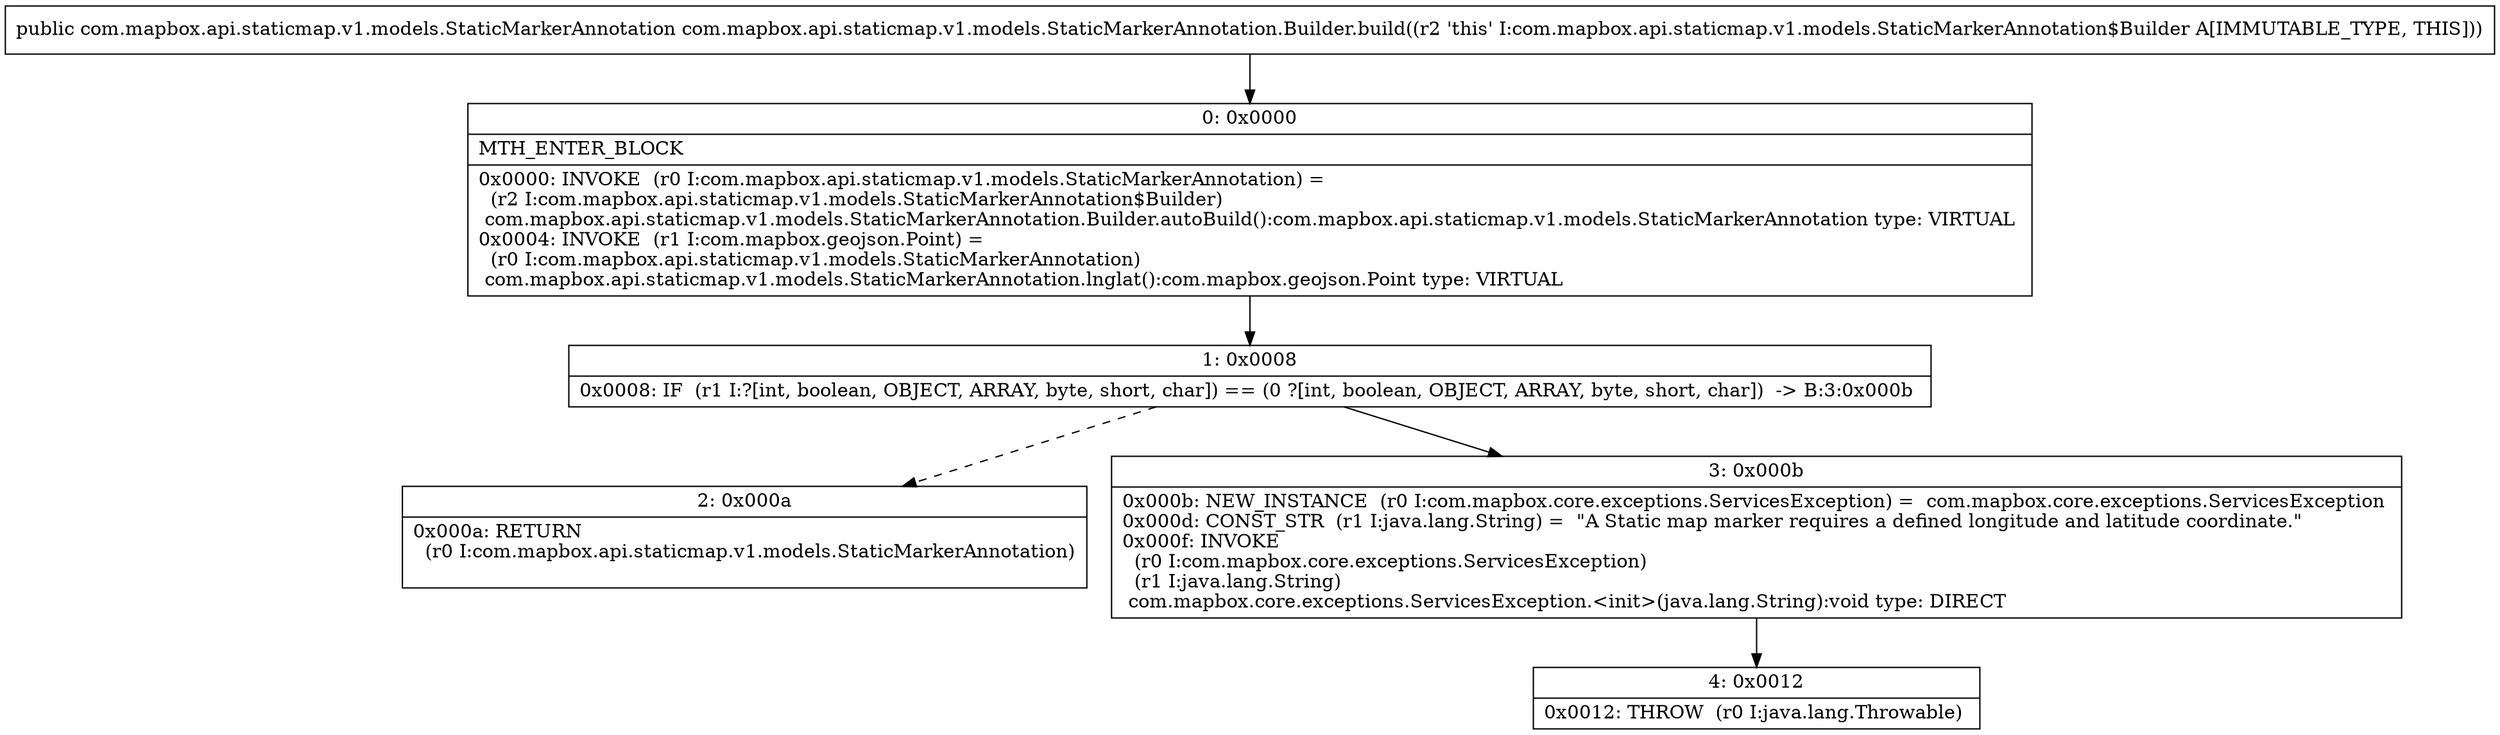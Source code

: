 digraph "CFG forcom.mapbox.api.staticmap.v1.models.StaticMarkerAnnotation.Builder.build()Lcom\/mapbox\/api\/staticmap\/v1\/models\/StaticMarkerAnnotation;" {
Node_0 [shape=record,label="{0\:\ 0x0000|MTH_ENTER_BLOCK\l|0x0000: INVOKE  (r0 I:com.mapbox.api.staticmap.v1.models.StaticMarkerAnnotation) = \l  (r2 I:com.mapbox.api.staticmap.v1.models.StaticMarkerAnnotation$Builder)\l com.mapbox.api.staticmap.v1.models.StaticMarkerAnnotation.Builder.autoBuild():com.mapbox.api.staticmap.v1.models.StaticMarkerAnnotation type: VIRTUAL \l0x0004: INVOKE  (r1 I:com.mapbox.geojson.Point) = \l  (r0 I:com.mapbox.api.staticmap.v1.models.StaticMarkerAnnotation)\l com.mapbox.api.staticmap.v1.models.StaticMarkerAnnotation.lnglat():com.mapbox.geojson.Point type: VIRTUAL \l}"];
Node_1 [shape=record,label="{1\:\ 0x0008|0x0008: IF  (r1 I:?[int, boolean, OBJECT, ARRAY, byte, short, char]) == (0 ?[int, boolean, OBJECT, ARRAY, byte, short, char])  \-\> B:3:0x000b \l}"];
Node_2 [shape=record,label="{2\:\ 0x000a|0x000a: RETURN  \l  (r0 I:com.mapbox.api.staticmap.v1.models.StaticMarkerAnnotation)\l \l}"];
Node_3 [shape=record,label="{3\:\ 0x000b|0x000b: NEW_INSTANCE  (r0 I:com.mapbox.core.exceptions.ServicesException) =  com.mapbox.core.exceptions.ServicesException \l0x000d: CONST_STR  (r1 I:java.lang.String) =  \"A Static map marker requires a defined longitude and latitude coordinate.\" \l0x000f: INVOKE  \l  (r0 I:com.mapbox.core.exceptions.ServicesException)\l  (r1 I:java.lang.String)\l com.mapbox.core.exceptions.ServicesException.\<init\>(java.lang.String):void type: DIRECT \l}"];
Node_4 [shape=record,label="{4\:\ 0x0012|0x0012: THROW  (r0 I:java.lang.Throwable) \l}"];
MethodNode[shape=record,label="{public com.mapbox.api.staticmap.v1.models.StaticMarkerAnnotation com.mapbox.api.staticmap.v1.models.StaticMarkerAnnotation.Builder.build((r2 'this' I:com.mapbox.api.staticmap.v1.models.StaticMarkerAnnotation$Builder A[IMMUTABLE_TYPE, THIS])) }"];
MethodNode -> Node_0;
Node_0 -> Node_1;
Node_1 -> Node_2[style=dashed];
Node_1 -> Node_3;
Node_3 -> Node_4;
}

